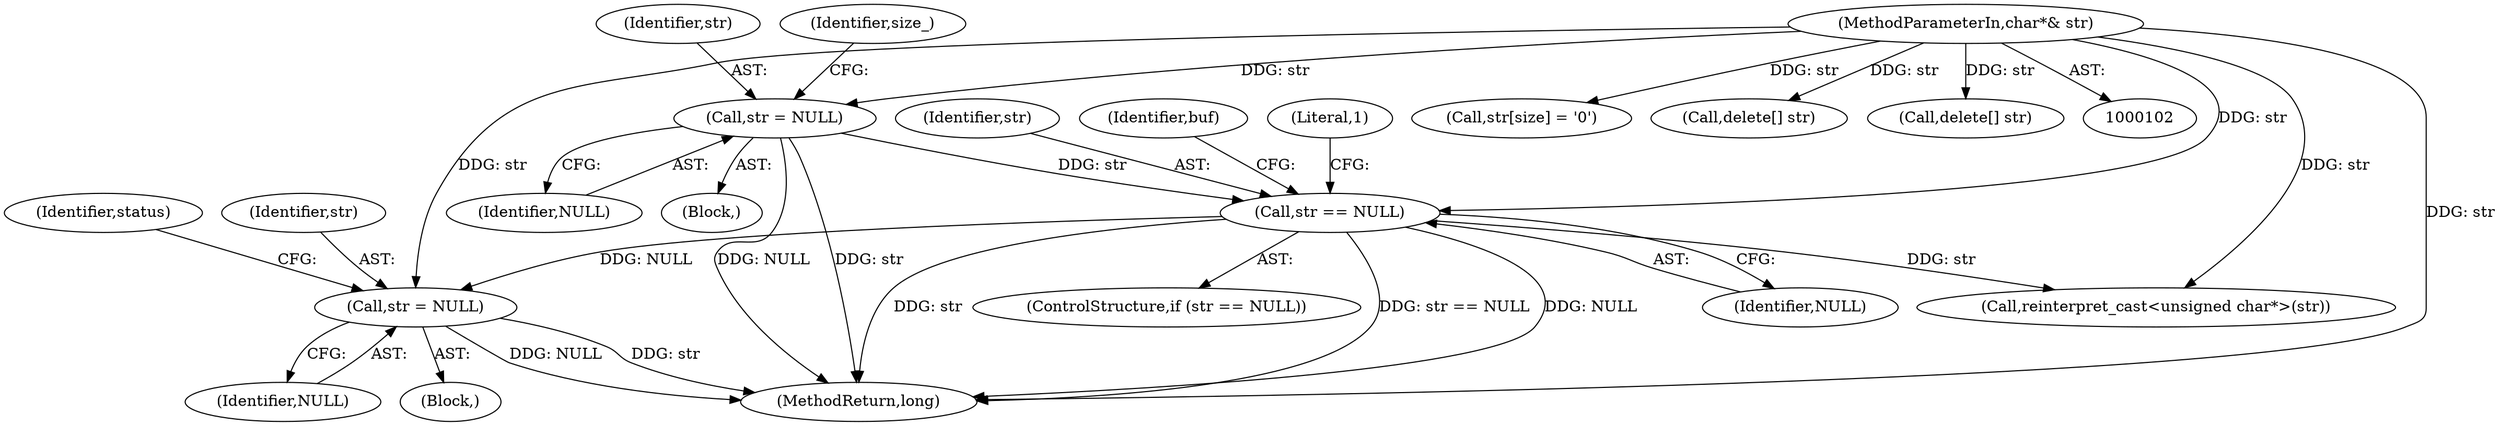 digraph "1_Android_04839626ed859623901ebd3a5fd483982186b59d_211@pointer" {
"1000156" [label="(Call,str = NULL)"];
"1000133" [label="(Call,str == NULL)"];
"1000110" [label="(Call,str = NULL)"];
"1000106" [label="(MethodParameterIn,char*& str)"];
"1000157" [label="(Identifier,str)"];
"1000111" [label="(Identifier,str)"];
"1000141" [label="(Call,reinterpret_cast<unsigned char*>(str))"];
"1000140" [label="(Identifier,buf)"];
"1000110" [label="(Call,str = NULL)"];
"1000161" [label="(Call,str[size] = '\0')"];
"1000156" [label="(Call,str = NULL)"];
"1000138" [label="(Literal,1)"];
"1000135" [label="(Identifier,NULL)"];
"1000160" [label="(Identifier,status)"];
"1000108" [label="(Call,delete[] str)"];
"1000153" [label="(Block,)"];
"1000133" [label="(Call,str == NULL)"];
"1000107" [label="(Block,)"];
"1000112" [label="(Identifier,NULL)"];
"1000168" [label="(MethodReturn,long)"];
"1000106" [label="(MethodParameterIn,char*& str)"];
"1000115" [label="(Identifier,size_)"];
"1000154" [label="(Call,delete[] str)"];
"1000134" [label="(Identifier,str)"];
"1000132" [label="(ControlStructure,if (str == NULL))"];
"1000158" [label="(Identifier,NULL)"];
"1000156" -> "1000153"  [label="AST: "];
"1000156" -> "1000158"  [label="CFG: "];
"1000157" -> "1000156"  [label="AST: "];
"1000158" -> "1000156"  [label="AST: "];
"1000160" -> "1000156"  [label="CFG: "];
"1000156" -> "1000168"  [label="DDG: str"];
"1000156" -> "1000168"  [label="DDG: NULL"];
"1000133" -> "1000156"  [label="DDG: NULL"];
"1000106" -> "1000156"  [label="DDG: str"];
"1000133" -> "1000132"  [label="AST: "];
"1000133" -> "1000135"  [label="CFG: "];
"1000134" -> "1000133"  [label="AST: "];
"1000135" -> "1000133"  [label="AST: "];
"1000138" -> "1000133"  [label="CFG: "];
"1000140" -> "1000133"  [label="CFG: "];
"1000133" -> "1000168"  [label="DDG: str"];
"1000133" -> "1000168"  [label="DDG: str == NULL"];
"1000133" -> "1000168"  [label="DDG: NULL"];
"1000110" -> "1000133"  [label="DDG: str"];
"1000106" -> "1000133"  [label="DDG: str"];
"1000133" -> "1000141"  [label="DDG: str"];
"1000110" -> "1000107"  [label="AST: "];
"1000110" -> "1000112"  [label="CFG: "];
"1000111" -> "1000110"  [label="AST: "];
"1000112" -> "1000110"  [label="AST: "];
"1000115" -> "1000110"  [label="CFG: "];
"1000110" -> "1000168"  [label="DDG: NULL"];
"1000110" -> "1000168"  [label="DDG: str"];
"1000106" -> "1000110"  [label="DDG: str"];
"1000106" -> "1000102"  [label="AST: "];
"1000106" -> "1000168"  [label="DDG: str"];
"1000106" -> "1000108"  [label="DDG: str"];
"1000106" -> "1000141"  [label="DDG: str"];
"1000106" -> "1000154"  [label="DDG: str"];
"1000106" -> "1000161"  [label="DDG: str"];
}

